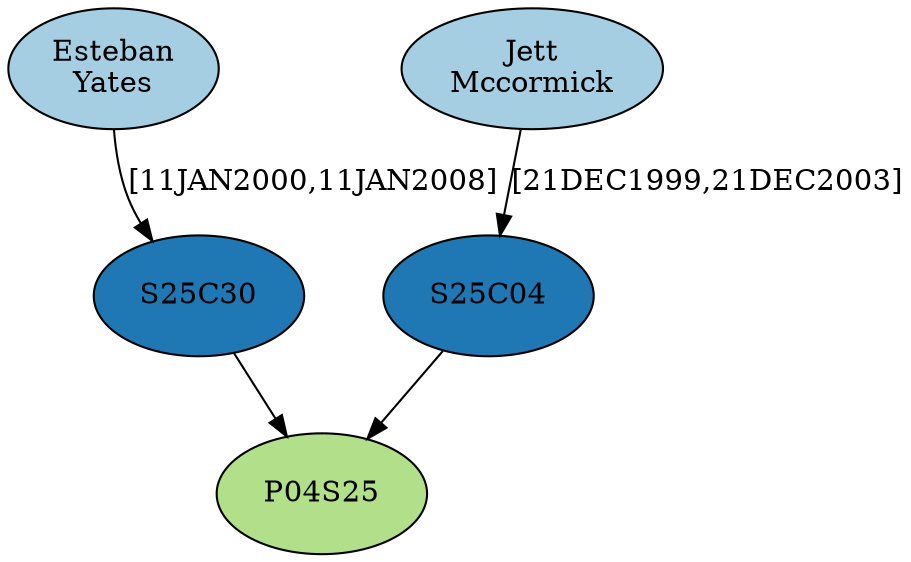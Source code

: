 digraph G {
layout=dot
node[colorscheme=paired8, style=filled, color=black, fixedSize=true, width=1.4, height=.8]
"R04P04S25"[fillcolor= "3",label= "P04S25"]
"I23074"[fillcolor= "1",label= "Jett\nMccormick"]
"I52186"[fillcolor= "1",label= "Esteban\nYates"]
"R04P04S25C30"[fillcolor= "2",label= "S25C30"]
"R04P04S25C04"[fillcolor= "2",label= "S25C04"]
"I23074" -> "R04P04S25C04"[label= "[21DEC1999,21DEC2003]"]
"I52186" -> "R04P04S25C30"[label= "[11JAN2000,11JAN2008]"]
"R04P04S25C04" -> "R04P04S25"[label= ""]
"R04P04S25C30" -> "R04P04S25"[label= ""]
}
